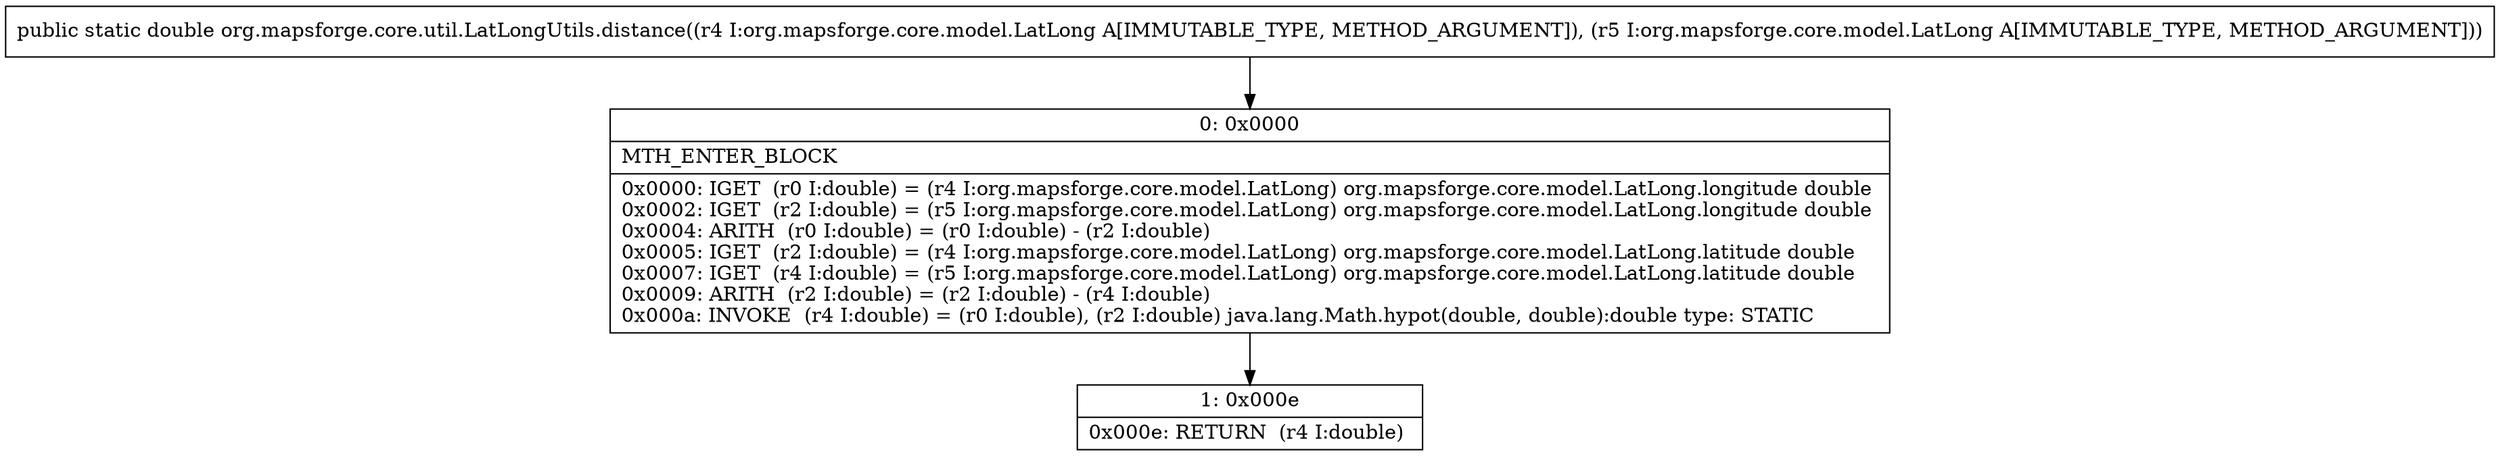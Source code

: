 digraph "CFG fororg.mapsforge.core.util.LatLongUtils.distance(Lorg\/mapsforge\/core\/model\/LatLong;Lorg\/mapsforge\/core\/model\/LatLong;)D" {
Node_0 [shape=record,label="{0\:\ 0x0000|MTH_ENTER_BLOCK\l|0x0000: IGET  (r0 I:double) = (r4 I:org.mapsforge.core.model.LatLong) org.mapsforge.core.model.LatLong.longitude double \l0x0002: IGET  (r2 I:double) = (r5 I:org.mapsforge.core.model.LatLong) org.mapsforge.core.model.LatLong.longitude double \l0x0004: ARITH  (r0 I:double) = (r0 I:double) \- (r2 I:double) \l0x0005: IGET  (r2 I:double) = (r4 I:org.mapsforge.core.model.LatLong) org.mapsforge.core.model.LatLong.latitude double \l0x0007: IGET  (r4 I:double) = (r5 I:org.mapsforge.core.model.LatLong) org.mapsforge.core.model.LatLong.latitude double \l0x0009: ARITH  (r2 I:double) = (r2 I:double) \- (r4 I:double) \l0x000a: INVOKE  (r4 I:double) = (r0 I:double), (r2 I:double) java.lang.Math.hypot(double, double):double type: STATIC \l}"];
Node_1 [shape=record,label="{1\:\ 0x000e|0x000e: RETURN  (r4 I:double) \l}"];
MethodNode[shape=record,label="{public static double org.mapsforge.core.util.LatLongUtils.distance((r4 I:org.mapsforge.core.model.LatLong A[IMMUTABLE_TYPE, METHOD_ARGUMENT]), (r5 I:org.mapsforge.core.model.LatLong A[IMMUTABLE_TYPE, METHOD_ARGUMENT])) }"];
MethodNode -> Node_0;
Node_0 -> Node_1;
}

